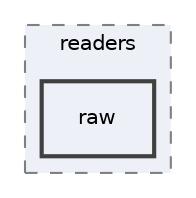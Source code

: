 digraph "/Users/jlu/zeek/src/input/readers/raw"
{
 // LATEX_PDF_SIZE
  edge [fontname="Helvetica",fontsize="10",labelfontname="Helvetica",labelfontsize="10"];
  node [fontname="Helvetica",fontsize="10",shape=record];
  compound=true
  subgraph clusterdir_849859acfd53e90820e37d4cf44993a7 {
    graph [ bgcolor="#edf0f7", pencolor="grey50", style="filled,dashed,", label="readers", fontname="Helvetica", fontsize="10", URL="dir_849859acfd53e90820e37d4cf44993a7.html"]
  dir_03a10bda67b8e96c573fd45561e1dc04 [shape=box, label="raw", style="filled,bold,", fillcolor="#edf0f7", color="grey25", URL="dir_03a10bda67b8e96c573fd45561e1dc04.html"];
  }
}
